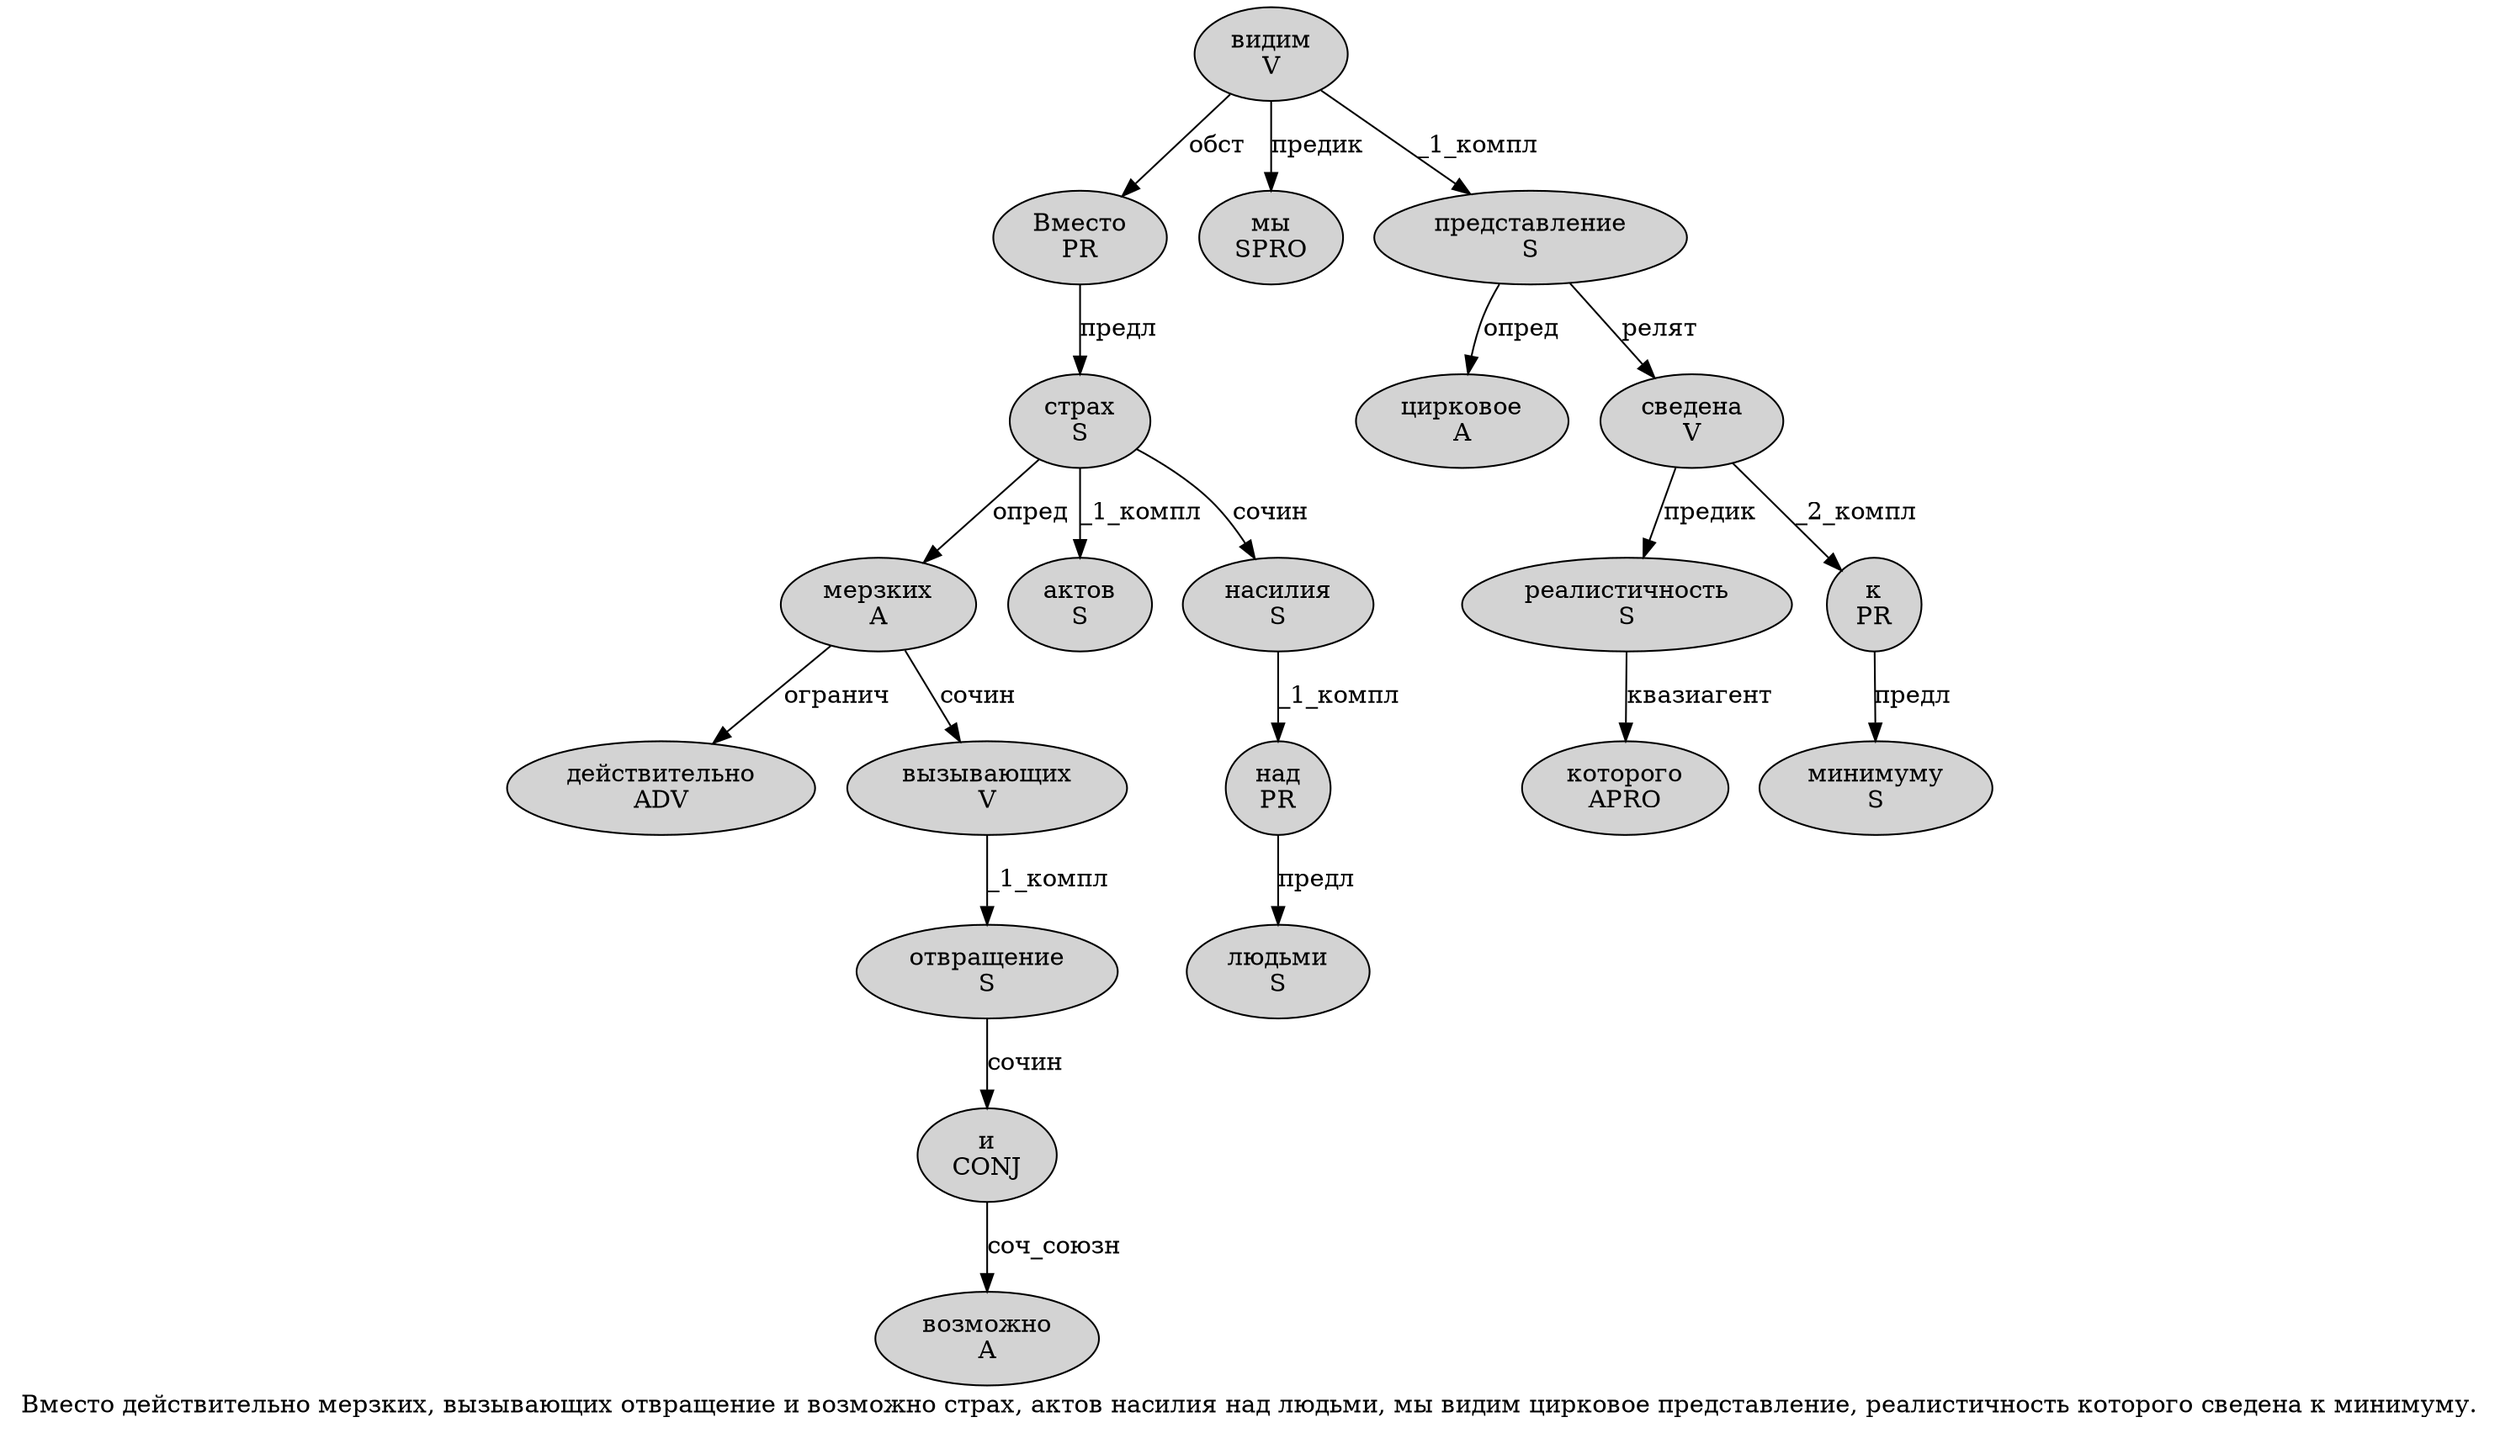 digraph SENTENCE_3868 {
	graph [label="Вместо действительно мерзких, вызывающих отвращение и возможно страх, актов насилия над людьми, мы видим цирковое представление, реалистичность которого сведена к минимуму."]
	node [style=filled]
		0 [label="Вместо
PR" color="" fillcolor=lightgray penwidth=1 shape=ellipse]
		1 [label="действительно
ADV" color="" fillcolor=lightgray penwidth=1 shape=ellipse]
		2 [label="мерзких
A" color="" fillcolor=lightgray penwidth=1 shape=ellipse]
		4 [label="вызывающих
V" color="" fillcolor=lightgray penwidth=1 shape=ellipse]
		5 [label="отвращение
S" color="" fillcolor=lightgray penwidth=1 shape=ellipse]
		6 [label="и
CONJ" color="" fillcolor=lightgray penwidth=1 shape=ellipse]
		7 [label="возможно
A" color="" fillcolor=lightgray penwidth=1 shape=ellipse]
		8 [label="страх
S" color="" fillcolor=lightgray penwidth=1 shape=ellipse]
		10 [label="актов
S" color="" fillcolor=lightgray penwidth=1 shape=ellipse]
		11 [label="насилия
S" color="" fillcolor=lightgray penwidth=1 shape=ellipse]
		12 [label="над
PR" color="" fillcolor=lightgray penwidth=1 shape=ellipse]
		13 [label="людьми
S" color="" fillcolor=lightgray penwidth=1 shape=ellipse]
		15 [label="мы
SPRO" color="" fillcolor=lightgray penwidth=1 shape=ellipse]
		16 [label="видим
V" color="" fillcolor=lightgray penwidth=1 shape=ellipse]
		17 [label="цирковое
A" color="" fillcolor=lightgray penwidth=1 shape=ellipse]
		18 [label="представление
S" color="" fillcolor=lightgray penwidth=1 shape=ellipse]
		20 [label="реалистичность
S" color="" fillcolor=lightgray penwidth=1 shape=ellipse]
		21 [label="которого
APRO" color="" fillcolor=lightgray penwidth=1 shape=ellipse]
		22 [label="сведена
V" color="" fillcolor=lightgray penwidth=1 shape=ellipse]
		23 [label="к
PR" color="" fillcolor=lightgray penwidth=1 shape=ellipse]
		24 [label="минимуму
S" color="" fillcolor=lightgray penwidth=1 shape=ellipse]
			4 -> 5 [label="_1_компл"]
			23 -> 24 [label="предл"]
			11 -> 12 [label="_1_компл"]
			5 -> 6 [label="сочин"]
			8 -> 2 [label="опред"]
			8 -> 10 [label="_1_компл"]
			8 -> 11 [label="сочин"]
			12 -> 13 [label="предл"]
			6 -> 7 [label="соч_союзн"]
			18 -> 17 [label="опред"]
			18 -> 22 [label="релят"]
			0 -> 8 [label="предл"]
			22 -> 20 [label="предик"]
			22 -> 23 [label="_2_компл"]
			20 -> 21 [label="квазиагент"]
			16 -> 0 [label="обст"]
			16 -> 15 [label="предик"]
			16 -> 18 [label="_1_компл"]
			2 -> 1 [label="огранич"]
			2 -> 4 [label="сочин"]
}